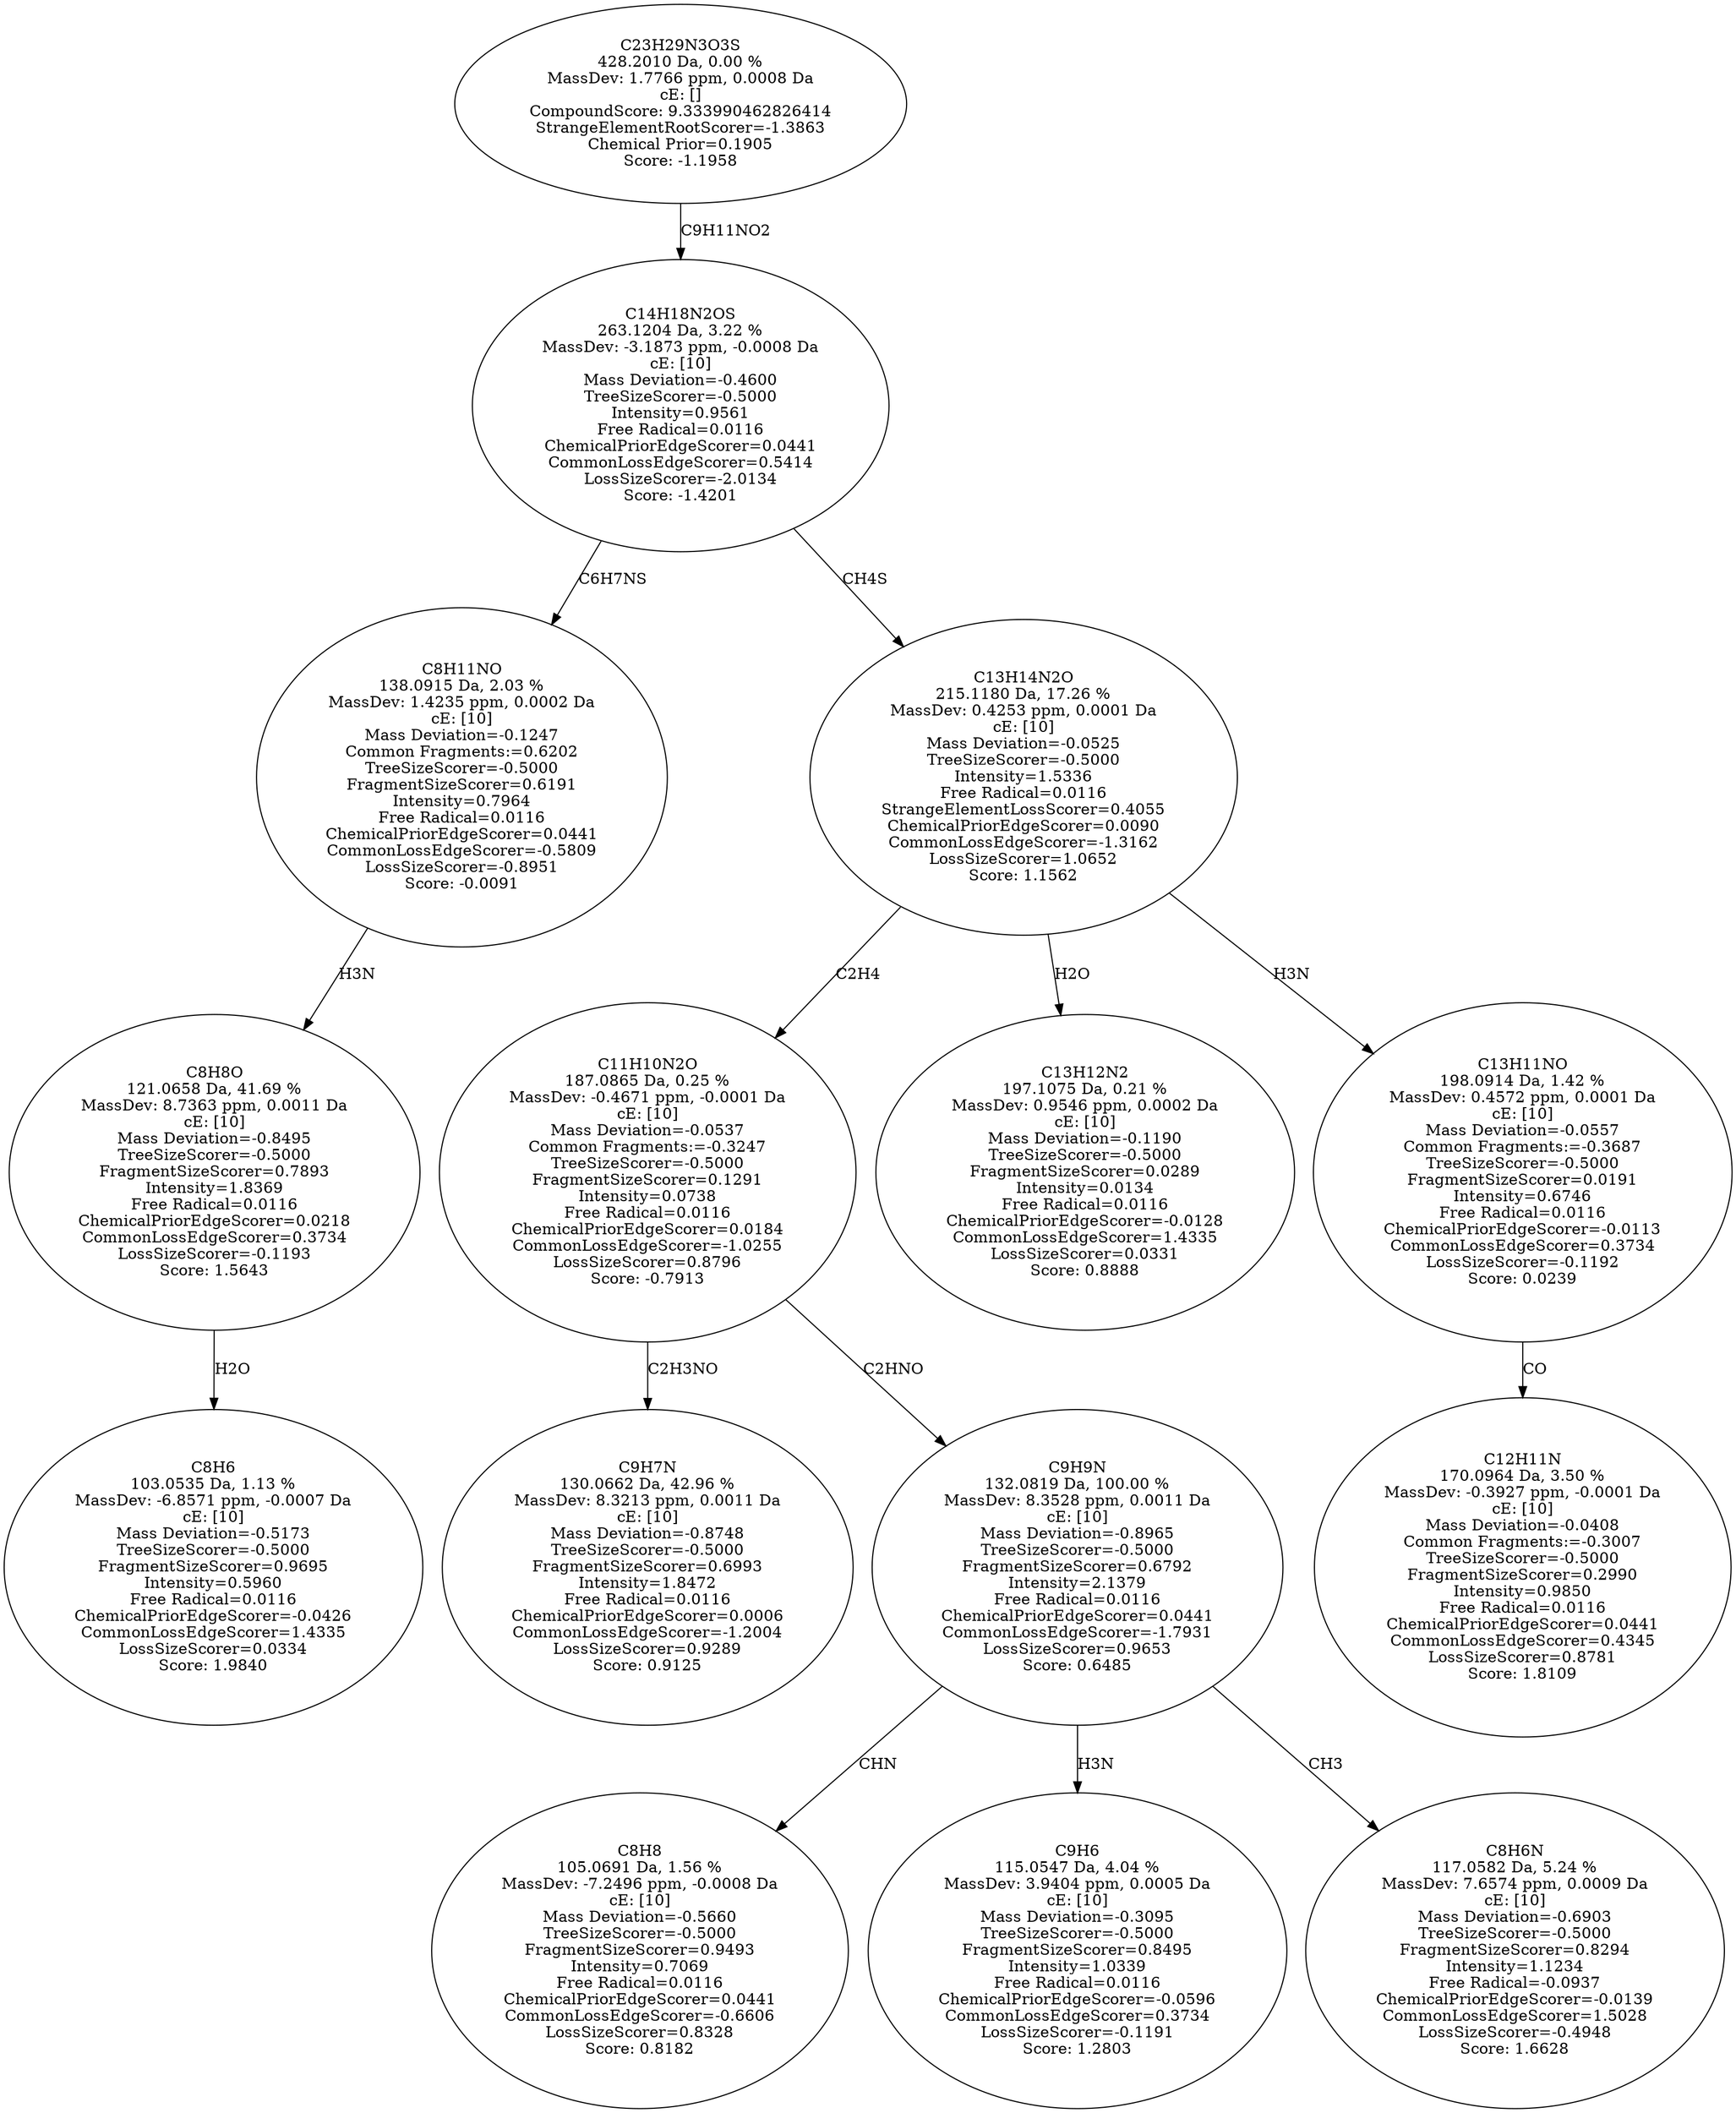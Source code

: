 strict digraph {
v1 [label="C8H6\n103.0535 Da, 1.13 %\nMassDev: -6.8571 ppm, -0.0007 Da\ncE: [10]\nMass Deviation=-0.5173\nTreeSizeScorer=-0.5000\nFragmentSizeScorer=0.9695\nIntensity=0.5960\nFree Radical=0.0116\nChemicalPriorEdgeScorer=-0.0426\nCommonLossEdgeScorer=1.4335\nLossSizeScorer=0.0334\nScore: 1.9840"];
v2 [label="C8H8O\n121.0658 Da, 41.69 %\nMassDev: 8.7363 ppm, 0.0011 Da\ncE: [10]\nMass Deviation=-0.8495\nTreeSizeScorer=-0.5000\nFragmentSizeScorer=0.7893\nIntensity=1.8369\nFree Radical=0.0116\nChemicalPriorEdgeScorer=0.0218\nCommonLossEdgeScorer=0.3734\nLossSizeScorer=-0.1193\nScore: 1.5643"];
v3 [label="C8H11NO\n138.0915 Da, 2.03 %\nMassDev: 1.4235 ppm, 0.0002 Da\ncE: [10]\nMass Deviation=-0.1247\nCommon Fragments:=0.6202\nTreeSizeScorer=-0.5000\nFragmentSizeScorer=0.6191\nIntensity=0.7964\nFree Radical=0.0116\nChemicalPriorEdgeScorer=0.0441\nCommonLossEdgeScorer=-0.5809\nLossSizeScorer=-0.8951\nScore: -0.0091"];
v4 [label="C9H7N\n130.0662 Da, 42.96 %\nMassDev: 8.3213 ppm, 0.0011 Da\ncE: [10]\nMass Deviation=-0.8748\nTreeSizeScorer=-0.5000\nFragmentSizeScorer=0.6993\nIntensity=1.8472\nFree Radical=0.0116\nChemicalPriorEdgeScorer=0.0006\nCommonLossEdgeScorer=-1.2004\nLossSizeScorer=0.9289\nScore: 0.9125"];
v5 [label="C8H8\n105.0691 Da, 1.56 %\nMassDev: -7.2496 ppm, -0.0008 Da\ncE: [10]\nMass Deviation=-0.5660\nTreeSizeScorer=-0.5000\nFragmentSizeScorer=0.9493\nIntensity=0.7069\nFree Radical=0.0116\nChemicalPriorEdgeScorer=0.0441\nCommonLossEdgeScorer=-0.6606\nLossSizeScorer=0.8328\nScore: 0.8182"];
v6 [label="C9H6\n115.0547 Da, 4.04 %\nMassDev: 3.9404 ppm, 0.0005 Da\ncE: [10]\nMass Deviation=-0.3095\nTreeSizeScorer=-0.5000\nFragmentSizeScorer=0.8495\nIntensity=1.0339\nFree Radical=0.0116\nChemicalPriorEdgeScorer=-0.0596\nCommonLossEdgeScorer=0.3734\nLossSizeScorer=-0.1191\nScore: 1.2803"];
v7 [label="C8H6N\n117.0582 Da, 5.24 %\nMassDev: 7.6574 ppm, 0.0009 Da\ncE: [10]\nMass Deviation=-0.6903\nTreeSizeScorer=-0.5000\nFragmentSizeScorer=0.8294\nIntensity=1.1234\nFree Radical=-0.0937\nChemicalPriorEdgeScorer=-0.0139\nCommonLossEdgeScorer=1.5028\nLossSizeScorer=-0.4948\nScore: 1.6628"];
v8 [label="C9H9N\n132.0819 Da, 100.00 %\nMassDev: 8.3528 ppm, 0.0011 Da\ncE: [10]\nMass Deviation=-0.8965\nTreeSizeScorer=-0.5000\nFragmentSizeScorer=0.6792\nIntensity=2.1379\nFree Radical=0.0116\nChemicalPriorEdgeScorer=0.0441\nCommonLossEdgeScorer=-1.7931\nLossSizeScorer=0.9653\nScore: 0.6485"];
v9 [label="C11H10N2O\n187.0865 Da, 0.25 %\nMassDev: -0.4671 ppm, -0.0001 Da\ncE: [10]\nMass Deviation=-0.0537\nCommon Fragments:=-0.3247\nTreeSizeScorer=-0.5000\nFragmentSizeScorer=0.1291\nIntensity=0.0738\nFree Radical=0.0116\nChemicalPriorEdgeScorer=0.0184\nCommonLossEdgeScorer=-1.0255\nLossSizeScorer=0.8796\nScore: -0.7913"];
v10 [label="C13H12N2\n197.1075 Da, 0.21 %\nMassDev: 0.9546 ppm, 0.0002 Da\ncE: [10]\nMass Deviation=-0.1190\nTreeSizeScorer=-0.5000\nFragmentSizeScorer=0.0289\nIntensity=0.0134\nFree Radical=0.0116\nChemicalPriorEdgeScorer=-0.0128\nCommonLossEdgeScorer=1.4335\nLossSizeScorer=0.0331\nScore: 0.8888"];
v11 [label="C12H11N\n170.0964 Da, 3.50 %\nMassDev: -0.3927 ppm, -0.0001 Da\ncE: [10]\nMass Deviation=-0.0408\nCommon Fragments:=-0.3007\nTreeSizeScorer=-0.5000\nFragmentSizeScorer=0.2990\nIntensity=0.9850\nFree Radical=0.0116\nChemicalPriorEdgeScorer=0.0441\nCommonLossEdgeScorer=0.4345\nLossSizeScorer=0.8781\nScore: 1.8109"];
v12 [label="C13H11NO\n198.0914 Da, 1.42 %\nMassDev: 0.4572 ppm, 0.0001 Da\ncE: [10]\nMass Deviation=-0.0557\nCommon Fragments:=-0.3687\nTreeSizeScorer=-0.5000\nFragmentSizeScorer=0.0191\nIntensity=0.6746\nFree Radical=0.0116\nChemicalPriorEdgeScorer=-0.0113\nCommonLossEdgeScorer=0.3734\nLossSizeScorer=-0.1192\nScore: 0.0239"];
v13 [label="C13H14N2O\n215.1180 Da, 17.26 %\nMassDev: 0.4253 ppm, 0.0001 Da\ncE: [10]\nMass Deviation=-0.0525\nTreeSizeScorer=-0.5000\nIntensity=1.5336\nFree Radical=0.0116\nStrangeElementLossScorer=0.4055\nChemicalPriorEdgeScorer=0.0090\nCommonLossEdgeScorer=-1.3162\nLossSizeScorer=1.0652\nScore: 1.1562"];
v14 [label="C14H18N2OS\n263.1204 Da, 3.22 %\nMassDev: -3.1873 ppm, -0.0008 Da\ncE: [10]\nMass Deviation=-0.4600\nTreeSizeScorer=-0.5000\nIntensity=0.9561\nFree Radical=0.0116\nChemicalPriorEdgeScorer=0.0441\nCommonLossEdgeScorer=0.5414\nLossSizeScorer=-2.0134\nScore: -1.4201"];
v15 [label="C23H29N3O3S\n428.2010 Da, 0.00 %\nMassDev: 1.7766 ppm, 0.0008 Da\ncE: []\nCompoundScore: 9.333990462826414\nStrangeElementRootScorer=-1.3863\nChemical Prior=0.1905\nScore: -1.1958"];
v2 -> v1 [label="H2O"];
v3 -> v2 [label="H3N"];
v14 -> v3 [label="C6H7NS"];
v9 -> v4 [label="C2H3NO"];
v8 -> v5 [label="CHN"];
v8 -> v6 [label="H3N"];
v8 -> v7 [label="CH3"];
v9 -> v8 [label="C2HNO"];
v13 -> v9 [label="C2H4"];
v13 -> v10 [label="H2O"];
v12 -> v11 [label="CO"];
v13 -> v12 [label="H3N"];
v14 -> v13 [label="CH4S"];
v15 -> v14 [label="C9H11NO2"];
}